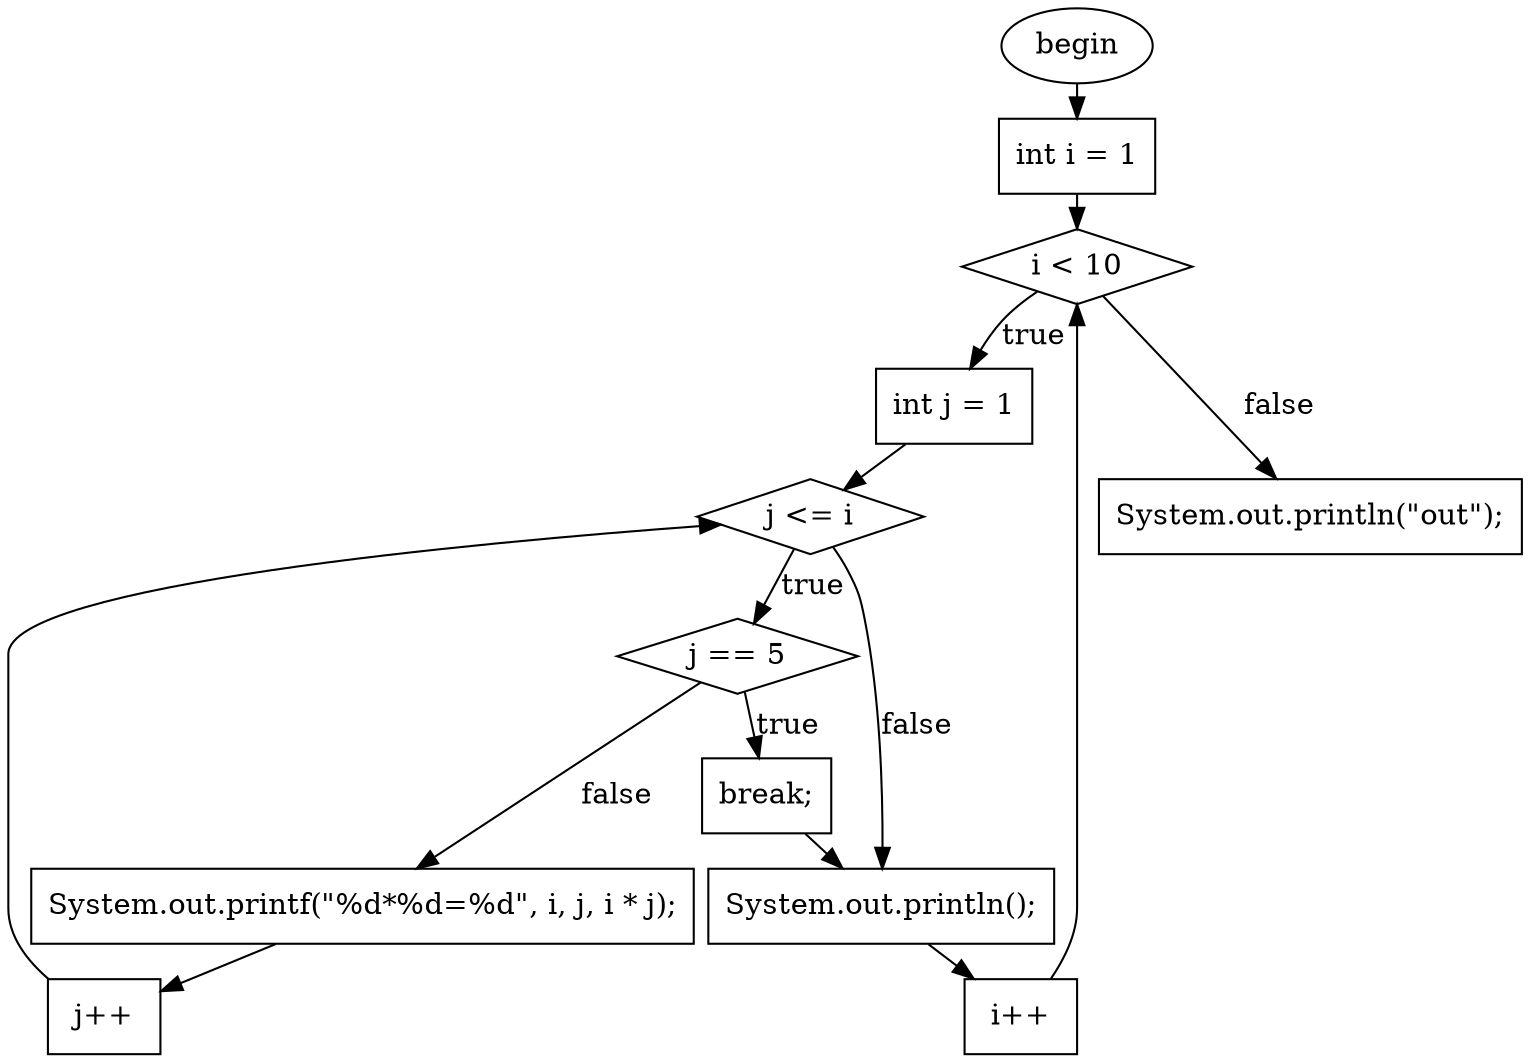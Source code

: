 digraph G{
ranksep = 0.1;
nodesep = 0.1;
F0T0[ shape=ellipse, label="begin", style="filled", fillcolor="white"]
F40T203[ shape=box, label="int i = 1", style="filled", fillcolor="white"]
F56T61[ shape=diamond, label="i \< 10", style="filled", fillcolor="white"]
F73T177[ shape=box, label="int j = 1", style="filled", fillcolor="white"]
F89T94[ shape=diamond, label="j \<= i", style="filled", fillcolor="white"]
F108T125[ shape=diamond, label="j == 5", style="filled", fillcolor="white"]
F120T125break[ shape=box, label="break;", style="filled", fillcolor="white"]
F131T173[ shape=box, label="System.out.printf(\"%d*%d=%d\", i, j, i * j);", style="filled", fillcolor="white"]
F97T99[ shape=box, label="j++", style="filled", fillcolor="white"]
F181T201[ shape=box, label="System.out.println();", style="filled", fillcolor="white"]
F64T66[ shape=box, label="i++", style="filled", fillcolor="white"]
F205T230[ shape=box, label="System.out.println(\"out\");", style="filled", fillcolor="white"]
F0T0 -> F40T203
F131T173 -> F97T99
F181T201 -> F64T66
F56T61 -> F73T177[label="true", minlen=1]
F89T94 -> F108T125[label="true", minlen=1]
F108T125 -> F120T125break[label="true", minlen=1]
F40T203 -> F56T61
F73T177 -> F89T94
F97T99 -> F89T94
F64T66 -> F56T61
F120T125break -> F181T201
F108T125 -> F131T173[label="false", minlen=2]
F89T94 -> F181T201[label="false", minlen=2]
F56T61 -> F205T230[label="false", minlen=2]
}
